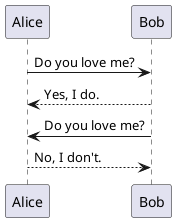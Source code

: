 @startuml sequence-diagram
Alice -> Bob: Do you love me?
Bob --> Alice: Yes, I do.

Alice <- Bob: Do you love me?
Bob <-- Alice: No, I don't.
@enduml